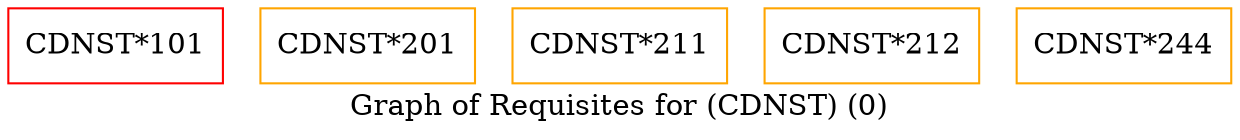 strict digraph "" {
	graph [bb="0,0,587,59",
		label="Graph of Requisites for (CDNST) (0)",
		lheight=0.21,
		lp="293.5,11.5",
		lwidth=3.60
	];
	node [label="\N"];
	"CDNST*101"	[color=red,
		height=0.5,
		pos="51.5,41",
		shape=box,
		width=1.4306];
	"CDNST*201"	[color=orange,
		height=0.5,
		pos="172.5,41",
		shape=box,
		width=1.4306];
	"CDNST*211"	[color=orange,
		height=0.5,
		pos="293.5,41",
		shape=box,
		width=1.4306];
	"CDNST*212"	[color=orange,
		height=0.5,
		pos="414.5,41",
		shape=box,
		width=1.4306];
	"CDNST*244"	[color=orange,
		height=0.5,
		pos="535.5,41",
		shape=box,
		width=1.4306];
}
